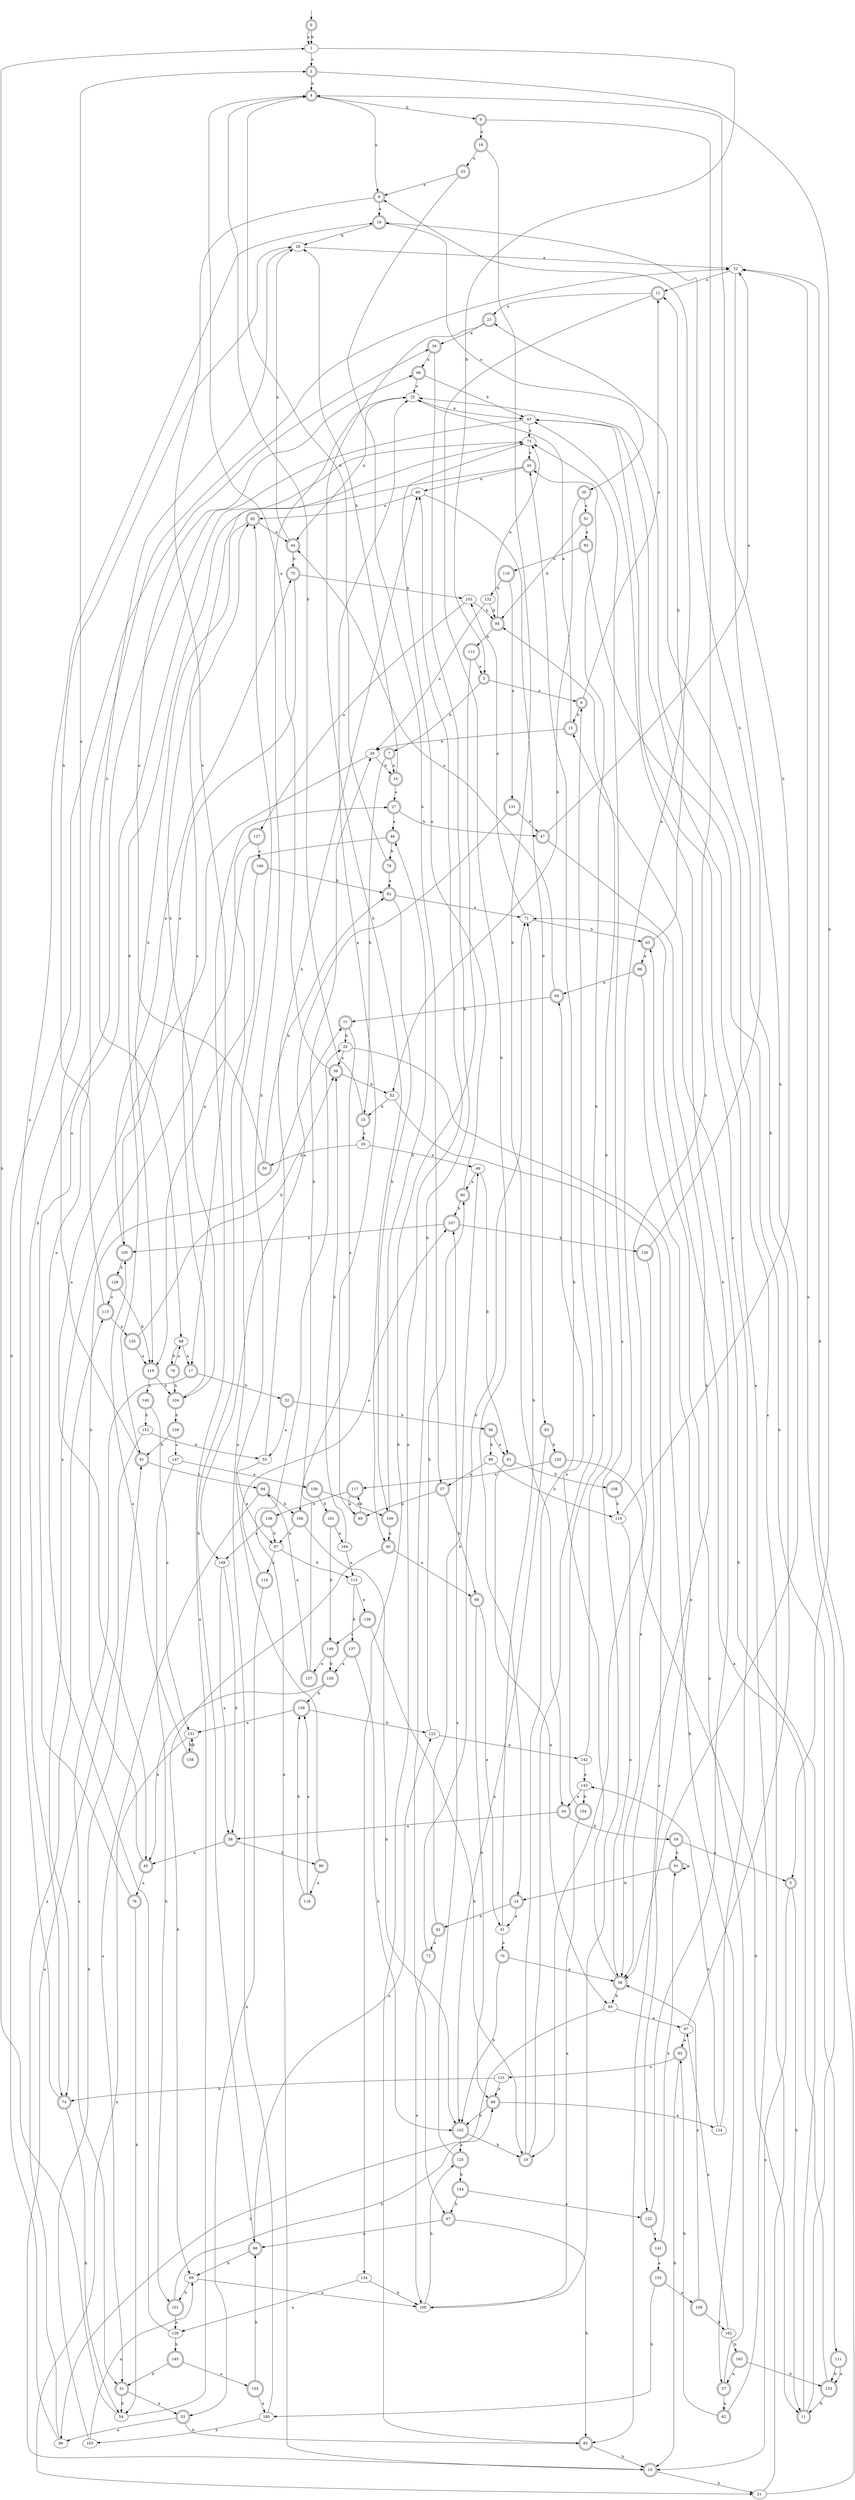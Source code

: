 digraph RandomDFA {
  __start0 [label="", shape=none];
  __start0 -> 0 [label=""];
  0 [shape=circle] [shape=doublecircle]
  0 -> 1 [label="a"]
  0 -> 1 [label="b"]
  1
  1 -> 2 [label="a"]
  1 -> 3 [label="b"]
  2 [shape=doublecircle]
  2 -> 4 [label="a"]
  2 -> 5 [label="b"]
  3 [shape=doublecircle]
  3 -> 6 [label="a"]
  3 -> 7 [label="b"]
  4 [shape=doublecircle]
  4 -> 8 [label="a"]
  4 -> 9 [label="b"]
  5 [shape=doublecircle]
  5 -> 10 [label="a"]
  5 -> 11 [label="b"]
  6 [shape=doublecircle]
  6 -> 12 [label="a"]
  6 -> 13 [label="b"]
  7 [shape=doublecircle]
  7 -> 14 [label="a"]
  7 -> 15 [label="b"]
  8 [shape=doublecircle]
  8 -> 16 [label="a"]
  8 -> 17 [label="b"]
  9 [shape=doublecircle]
  9 -> 18 [label="a"]
  9 -> 19 [label="b"]
  10 [shape=doublecircle]
  10 -> 20 [label="a"]
  10 -> 21 [label="b"]
  11 [shape=doublecircle]
  11 -> 22 [label="a"]
  11 -> 13 [label="b"]
  12 [shape=doublecircle]
  12 -> 23 [label="a"]
  12 -> 24 [label="b"]
  13 [shape=doublecircle]
  13 -> 25 [label="a"]
  13 -> 26 [label="b"]
  14 [shape=doublecircle]
  14 -> 27 [label="a"]
  14 -> 28 [label="b"]
  15 [shape=doublecircle]
  15 -> 29 [label="a"]
  15 -> 4 [label="b"]
  16 [shape=doublecircle]
  16 -> 30 [label="a"]
  16 -> 28 [label="b"]
  17 [shape=doublecircle]
  17 -> 31 [label="a"]
  17 -> 32 [label="b"]
  18 [shape=doublecircle]
  18 -> 33 [label="a"]
  18 -> 34 [label="b"]
  19 [shape=doublecircle]
  19 -> 6 [label="a"]
  19 -> 35 [label="b"]
  20
  20 -> 36 [label="a"]
  20 -> 37 [label="b"]
  21
  21 -> 25 [label="a"]
  21 -> 22 [label="b"]
  22
  22 -> 12 [label="a"]
  22 -> 38 [label="b"]
  23 [shape=doublecircle]
  23 -> 39 [label="a"]
  23 -> 40 [label="b"]
  24 [shape=doublecircle]
  24 -> 41 [label="a"]
  24 -> 42 [label="b"]
  25
  25 -> 43 [label="a"]
  25 -> 44 [label="b"]
  26
  26 -> 45 [label="a"]
  26 -> 14 [label="b"]
  27 [shape=doublecircle]
  27 -> 46 [label="a"]
  27 -> 47 [label="b"]
  28
  28 -> 22 [label="a"]
  28 -> 48 [label="b"]
  29
  29 -> 49 [label="a"]
  29 -> 50 [label="b"]
  30 [shape=doublecircle]
  30 -> 51 [label="a"]
  30 -> 52 [label="b"]
  31 [shape=doublecircle]
  31 -> 53 [label="a"]
  31 -> 54 [label="b"]
  32 [shape=doublecircle]
  32 -> 55 [label="a"]
  32 -> 56 [label="b"]
  33 [shape=doublecircle]
  33 -> 8 [label="a"]
  33 -> 57 [label="b"]
  34 [shape=doublecircle]
  34 -> 58 [label="a"]
  34 -> 59 [label="b"]
  35 [shape=doublecircle]
  35 -> 60 [label="a"]
  35 -> 61 [label="b"]
  36 [shape=doublecircle]
  36 -> 4 [label="a"]
  36 -> 52 [label="b"]
  37 [shape=doublecircle]
  37 -> 62 [label="a"]
  37 -> 63 [label="b"]
  38 [shape=doublecircle]
  38 -> 64 [label="a"]
  38 -> 65 [label="b"]
  39 [shape=doublecircle]
  39 -> 66 [label="a"]
  39 -> 67 [label="b"]
  40 [shape=doublecircle]
  40 -> 68 [label="a"]
  40 -> 69 [label="b"]
  41
  41 -> 70 [label="a"]
  41 -> 71 [label="b"]
  42 [shape=doublecircle]
  42 -> 72 [label="a"]
  42 -> 49 [label="b"]
  43
  43 -> 73 [label="a"]
  43 -> 74 [label="b"]
  44 [shape=doublecircle]
  44 -> 28 [label="a"]
  44 -> 75 [label="b"]
  45 [shape=doublecircle]
  45 -> 76 [label="a"]
  45 -> 77 [label="b"]
  46 [shape=doublecircle]
  46 -> 74 [label="a"]
  46 -> 78 [label="b"]
  47 [shape=doublecircle]
  47 -> 22 [label="a"]
  47 -> 38 [label="b"]
  48
  48 -> 17 [label="a"]
  48 -> 79 [label="b"]
  49
  49 -> 80 [label="a"]
  49 -> 81 [label="b"]
  50 [shape=doublecircle]
  50 -> 66 [label="a"]
  50 -> 82 [label="b"]
  51 [shape=doublecircle]
  51 -> 83 [label="a"]
  51 -> 84 [label="b"]
  52
  52 -> 85 [label="a"]
  52 -> 15 [label="b"]
  53 [shape=doublecircle]
  53 -> 86 [label="a"]
  53 -> 85 [label="b"]
  54
  54 -> 27 [label="a"]
  54 -> 1 [label="b"]
  55
  55 -> 87 [label="a"]
  55 -> 60 [label="b"]
  56 [shape=doublecircle]
  56 -> 81 [label="a"]
  56 -> 88 [label="b"]
  57 [shape=doublecircle]
  57 -> 89 [label="a"]
  57 -> 68 [label="b"]
  58 [shape=doublecircle]
  58 -> 45 [label="a"]
  58 -> 90 [label="b"]
  59 [shape=doublecircle]
  59 -> 5 [label="a"]
  59 -> 91 [label="b"]
  60
  60 -> 92 [label="a"]
  60 -> 93 [label="b"]
  61 [shape=doublecircle]
  61 -> 2 [label="a"]
  61 -> 94 [label="b"]
  62 [shape=doublecircle]
  62 -> 43 [label="a"]
  62 -> 95 [label="b"]
  63 [shape=doublecircle]
  63 -> 96 [label="a"]
  63 -> 12 [label="b"]
  64 [shape=doublecircle]
  64 -> 44 [label="a"]
  64 -> 77 [label="b"]
  65
  65 -> 97 [label="a"]
  65 -> 86 [label="b"]
  66 [shape=doublecircle]
  66 -> 25 [label="a"]
  66 -> 43 [label="b"]
  67 [shape=doublecircle]
  67 -> 98 [label="a"]
  67 -> 85 [label="b"]
  68 [shape=doublecircle]
  68 -> 41 [label="a"]
  68 -> 99 [label="b"]
  69
  69 -> 100 [label="a"]
  69 -> 101 [label="b"]
  70 [shape=doublecircle]
  70 -> 38 [label="a"]
  70 -> 102 [label="b"]
  71
  71 -> 103 [label="a"]
  71 -> 63 [label="b"]
  72 [shape=doublecircle]
  72 -> 100 [label="a"]
  72 -> 71 [label="b"]
  73
  73 -> 35 [label="a"]
  73 -> 104 [label="b"]
  74 [shape=doublecircle]
  74 -> 16 [label="a"]
  74 -> 54 [label="b"]
  75 [shape=doublecircle]
  75 -> 105 [label="a"]
  75 -> 103 [label="b"]
  76 [shape=doublecircle]
  76 -> 73 [label="a"]
  76 -> 54 [label="b"]
  77 [shape=doublecircle]
  77 -> 106 [label="a"]
  77 -> 20 [label="b"]
  78 [shape=doublecircle]
  78 -> 82 [label="a"]
  78 -> 4 [label="b"]
  79 [shape=doublecircle]
  79 -> 48 [label="a"]
  79 -> 104 [label="b"]
  80 [shape=doublecircle]
  80 -> 73 [label="a"]
  80 -> 107 [label="b"]
  81 [shape=doublecircle]
  81 -> 65 [label="a"]
  81 -> 108 [label="b"]
  82 [shape=doublecircle]
  82 -> 71 [label="a"]
  82 -> 109 [label="b"]
  83 [shape=doublecircle]
  83 -> 110 [label="a"]
  83 -> 111 [label="b"]
  84 [shape=doublecircle]
  84 -> 73 [label="a"]
  84 -> 112 [label="b"]
  85 [shape=doublecircle]
  85 -> 60 [label="a"]
  85 -> 10 [label="b"]
  86
  86 -> 113 [label="a"]
  86 -> 39 [label="b"]
  87
  87 -> 114 [label="a"]
  87 -> 115 [label="b"]
  88
  88 -> 57 [label="a"]
  88 -> 116 [label="b"]
  89 [shape=doublecircle]
  89 -> 25 [label="a"]
  89 -> 117 [label="b"]
  90 [shape=doublecircle]
  90 -> 118 [label="a"]
  90 -> 25 [label="b"]
  91 [shape=doublecircle]
  91 -> 91 [label="a"]
  91 -> 24 [label="b"]
  92 [shape=doublecircle]
  92 -> 44 [label="a"]
  92 -> 119 [label="b"]
  93 [shape=doublecircle]
  93 -> 102 [label="a"]
  93 -> 120 [label="b"]
  94 [shape=doublecircle]
  94 -> 31 [label="a"]
  94 -> 106 [label="b"]
  95 [shape=doublecircle]
  95 -> 121 [label="a"]
  95 -> 10 [label="b"]
  96 [shape=doublecircle]
  96 -> 122 [label="a"]
  96 -> 64 [label="b"]
  97
  97 -> 95 [label="a"]
  97 -> 23 [label="b"]
  98 [shape=doublecircle]
  98 -> 123 [label="a"]
  98 -> 69 [label="b"]
  99 [shape=doublecircle]
  99 -> 124 [label="a"]
  99 -> 102 [label="b"]
  100
  100 -> 73 [label="a"]
  100 -> 125 [label="b"]
  101 [shape=doublecircle]
  101 -> 126 [label="a"]
  101 -> 99 [label="b"]
  102 [shape=doublecircle]
  102 -> 125 [label="a"]
  102 -> 19 [label="b"]
  103
  103 -> 127 [label="a"]
  103 -> 84 [label="b"]
  104 [shape=doublecircle]
  104 -> 92 [label="a"]
  104 -> 128 [label="b"]
  105 [shape=doublecircle]
  105 -> 75 [label="a"]
  105 -> 129 [label="b"]
  106 [shape=doublecircle]
  106 -> 87 [label="a"]
  106 -> 102 [label="b"]
  107 [shape=doublecircle]
  107 -> 105 [label="a"]
  107 -> 130 [label="b"]
  108 [shape=doublecircle]
  108 -> 8 [label="a"]
  108 -> 116 [label="b"]
  109 [shape=doublecircle]
  109 -> 40 [label="a"]
  109 -> 46 [label="b"]
  110 [shape=doublecircle]
  110 -> 131 [label="a"]
  110 -> 132 [label="b"]
  111 [shape=doublecircle]
  111 -> 133 [label="a"]
  111 -> 133 [label="b"]
  112 [shape=doublecircle]
  112 -> 3 [label="a"]
  112 -> 134 [label="b"]
  113 [shape=doublecircle]
  113 -> 135 [label="a"]
  113 -> 28 [label="b"]
  114 [shape=doublecircle]
  114 -> 107 [label="a"]
  114 -> 53 [label="b"]
  115
  115 -> 136 [label="a"]
  115 -> 137 [label="b"]
  116
  116 -> 38 [label="a"]
  116 -> 4 [label="b"]
  117 [shape=doublecircle]
  117 -> 89 [label="a"]
  117 -> 138 [label="b"]
  118 [shape=doublecircle]
  118 -> 139 [label="a"]
  118 -> 139 [label="b"]
  119 [shape=doublecircle]
  119 -> 140 [label="a"]
  119 -> 104 [label="b"]
  120 [shape=doublecircle]
  120 -> 117 [label="a"]
  120 -> 11 [label="b"]
  121
  121 -> 99 [label="a"]
  121 -> 74 [label="b"]
  122 [shape=doublecircle]
  122 -> 141 [label="a"]
  122 -> 43 [label="b"]
  123
  123 -> 142 [label="a"]
  123 -> 80 [label="b"]
  124
  124 -> 43 [label="a"]
  124 -> 143 [label="b"]
  125 [shape=doublecircle]
  125 -> 107 [label="a"]
  125 -> 144 [label="b"]
  126
  126 -> 22 [label="a"]
  126 -> 145 [label="b"]
  127 [shape=doublecircle]
  127 -> 146 [label="a"]
  127 -> 98 [label="b"]
  128 [shape=doublecircle]
  128 -> 147 [label="a"]
  128 -> 61 [label="b"]
  129 [shape=doublecircle]
  129 -> 113 [label="a"]
  129 -> 119 [label="b"]
  130 [shape=doublecircle]
  130 -> 38 [label="a"]
  130 -> 16 [label="b"]
  131 [shape=doublecircle]
  131 -> 148 [label="a"]
  131 -> 47 [label="b"]
  132
  132 -> 26 [label="a"]
  132 -> 84 [label="b"]
  133 [shape=doublecircle]
  133 -> 71 [label="a"]
  133 -> 11 [label="b"]
  134
  134 -> 126 [label="a"]
  134 -> 100 [label="b"]
  135 [shape=doublecircle]
  135 -> 119 [label="a"]
  135 -> 36 [label="b"]
  136 [shape=doublecircle]
  136 -> 149 [label="a"]
  136 -> 19 [label="b"]
  137 [shape=doublecircle]
  137 -> 150 [label="a"]
  137 -> 102 [label="b"]
  138 [shape=doublecircle]
  138 -> 148 [label="a"]
  138 -> 87 [label="b"]
  139 [shape=doublecircle]
  139 -> 151 [label="a"]
  139 -> 123 [label="b"]
  140 [shape=doublecircle]
  140 -> 151 [label="a"]
  140 -> 152 [label="b"]
  141 [shape=doublecircle]
  141 -> 153 [label="a"]
  141 -> 91 [label="b"]
  142
  142 -> 143 [label="a"]
  142 -> 84 [label="b"]
  143
  143 -> 34 [label="a"]
  143 -> 154 [label="b"]
  144 [shape=doublecircle]
  144 -> 122 [label="a"]
  144 -> 67 [label="b"]
  145 [shape=doublecircle]
  145 -> 155 [label="a"]
  145 -> 31 [label="b"]
  146 [shape=doublecircle]
  146 -> 119 [label="a"]
  146 -> 82 [label="b"]
  147
  147 -> 156 [label="a"]
  147 -> 101 [label="b"]
  148
  148 -> 58 [label="a"]
  148 -> 58 [label="b"]
  149 [shape=doublecircle]
  149 -> 157 [label="a"]
  149 -> 150 [label="b"]
  150 [shape=doublecircle]
  150 -> 45 [label="a"]
  150 -> 139 [label="b"]
  151
  151 -> 21 [label="a"]
  151 -> 158 [label="b"]
  152
  152 -> 10 [label="a"]
  152 -> 55 [label="b"]
  153 [shape=doublecircle]
  153 -> 159 [label="a"]
  153 -> 160 [label="b"]
  154 [shape=doublecircle]
  154 -> 100 [label="a"]
  154 -> 35 [label="b"]
  155 [shape=doublecircle]
  155 -> 160 [label="a"]
  155 -> 98 [label="b"]
  156 [shape=doublecircle]
  156 -> 109 [label="a"]
  156 -> 161 [label="b"]
  157 [shape=doublecircle]
  157 -> 94 [label="a"]
  157 -> 26 [label="b"]
  158 [shape=doublecircle]
  158 -> 105 [label="a"]
  158 -> 151 [label="b"]
  159 [shape=doublecircle]
  159 -> 38 [label="a"]
  159 -> 162 [label="b"]
  160
  160 -> 92 [label="a"]
  160 -> 163 [label="b"]
  161 [shape=doublecircle]
  161 -> 164 [label="a"]
  161 -> 149 [label="b"]
  162
  162 -> 97 [label="a"]
  162 -> 165 [label="b"]
  163
  163 -> 69 [label="a"]
  163 -> 61 [label="b"]
  164
  164 -> 115 [label="a"]
  164 -> 36 [label="b"]
  165 [shape=doublecircle]
  165 -> 37 [label="a"]
  165 -> 133 [label="b"]
}
